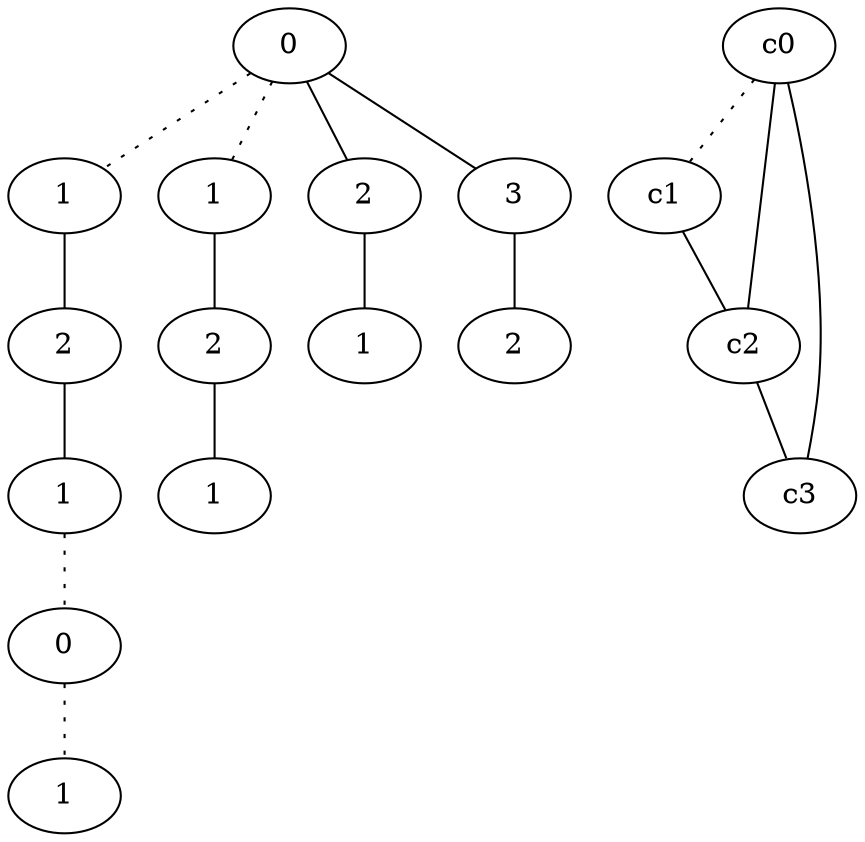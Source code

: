 graph {
a0[label=0];
a1[label=1];
a2[label=2];
a3[label=1];
a4[label=0];
a5[label=1];
a6[label=1];
a7[label=2];
a8[label=1];
a9[label=2];
a10[label=1];
a11[label=3];
a12[label=2];
a0 -- a1 [style=dotted];
a0 -- a6 [style=dotted];
a0 -- a9;
a0 -- a11;
a1 -- a2;
a2 -- a3;
a3 -- a4 [style=dotted];
a4 -- a5 [style=dotted];
a6 -- a7;
a7 -- a8;
a9 -- a10;
a11 -- a12;
c0 -- c1 [style=dotted];
c0 -- c2;
c0 -- c3;
c1 -- c2;
c2 -- c3;
}
